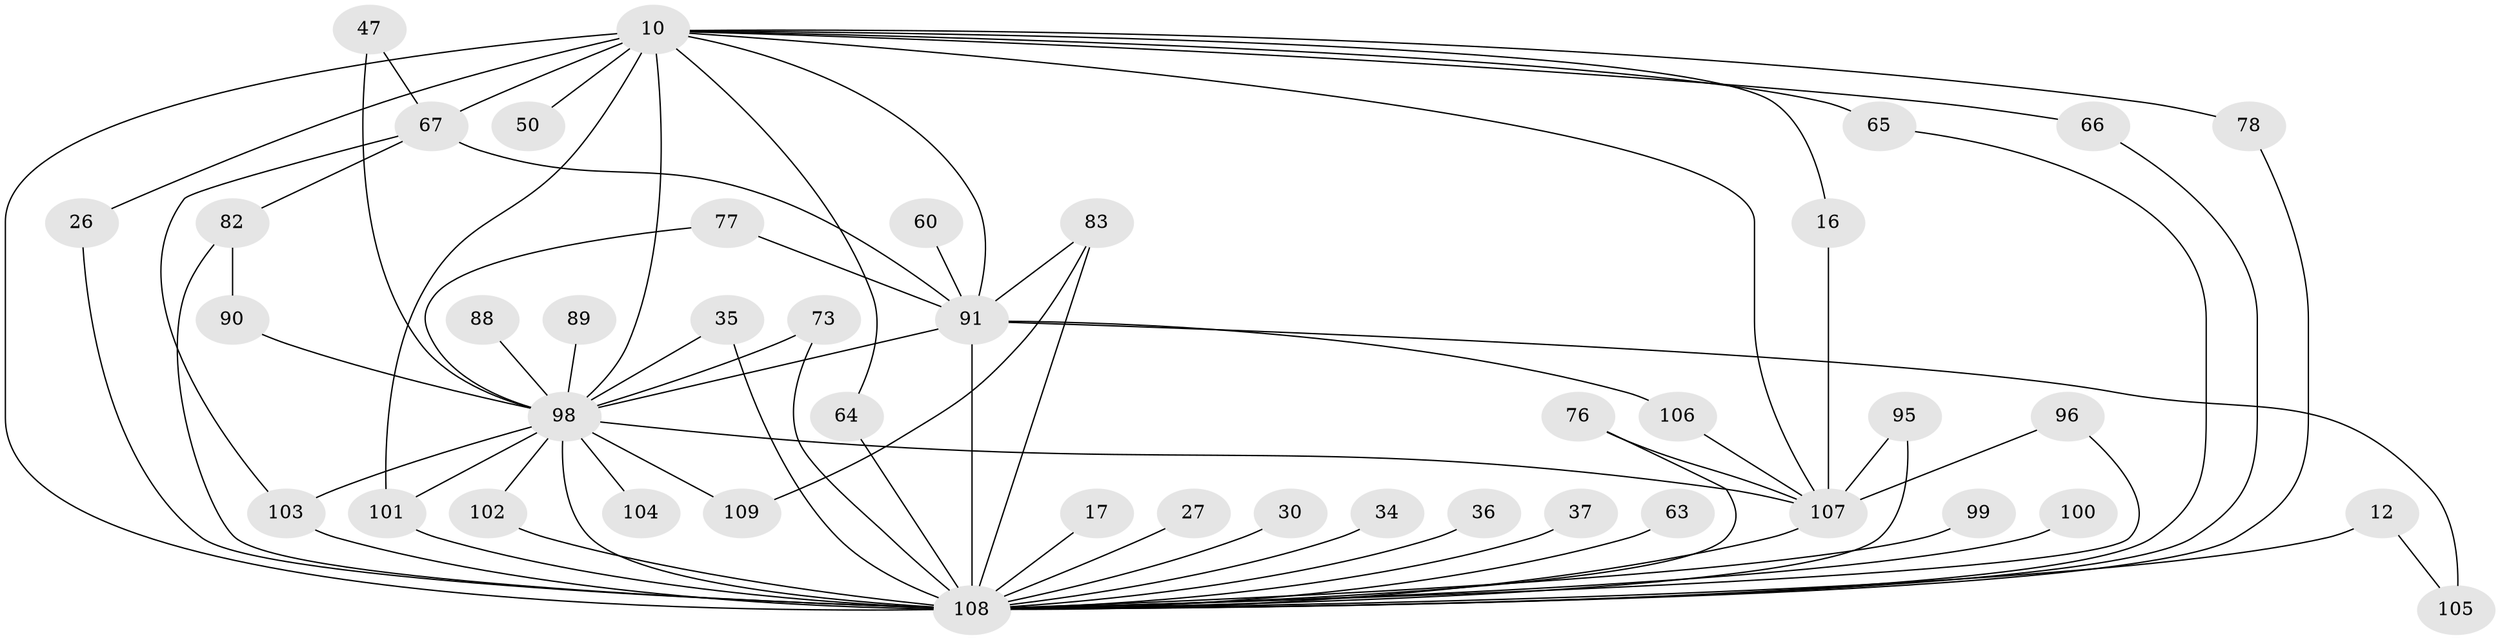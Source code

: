 // original degree distribution, {27: 0.009174311926605505, 18: 0.009174311926605505, 22: 0.01834862385321101, 29: 0.009174311926605505, 16: 0.009174311926605505, 12: 0.009174311926605505, 14: 0.009174311926605505, 26: 0.009174311926605505, 23: 0.009174311926605505, 4: 0.10091743119266056, 5: 0.03669724770642202, 6: 0.027522935779816515, 2: 0.5137614678899083, 3: 0.21100917431192662, 7: 0.01834862385321101}
// Generated by graph-tools (version 1.1) at 2025/46/03/04/25 21:46:20]
// undirected, 43 vertices, 72 edges
graph export_dot {
graph [start="1"]
  node [color=gray90,style=filled];
  10 [super="+3"];
  12;
  16;
  17;
  26;
  27;
  30;
  34;
  35;
  36;
  37;
  47;
  50;
  60;
  63;
  64;
  65 [super="+21"];
  66;
  67 [super="+24+53+13"];
  73;
  76;
  77;
  78;
  82 [super="+18+43"];
  83 [super="+54+56"];
  88;
  89;
  90;
  91 [super="+15+85+51+86"];
  95 [super="+80+28"];
  96;
  98 [super="+38+87+25+97"];
  99;
  100;
  101 [super="+94"];
  102 [super="+79"];
  103 [super="+75+81"];
  104;
  105 [super="+40"];
  106;
  107 [super="+61+68"];
  108 [super="+92+62+42+4"];
  109;
  10 -- 16;
  10 -- 26;
  10 -- 50 [weight=2];
  10 -- 64;
  10 -- 65 [weight=2];
  10 -- 78;
  10 -- 91 [weight=8];
  10 -- 66;
  10 -- 67 [weight=4];
  10 -- 107 [weight=6];
  10 -- 108 [weight=11];
  10 -- 98 [weight=4];
  10 -- 101;
  12 -- 105;
  12 -- 108 [weight=3];
  16 -- 107;
  17 -- 108 [weight=2];
  26 -- 108;
  27 -- 108;
  30 -- 108 [weight=2];
  34 -- 108 [weight=3];
  35 -- 108;
  35 -- 98;
  36 -- 108 [weight=2];
  37 -- 108;
  47 -- 67;
  47 -- 98;
  60 -- 91 [weight=2];
  63 -- 108 [weight=2];
  64 -- 108;
  65 -- 108;
  66 -- 108;
  67 -- 103;
  67 -- 82;
  67 -- 91;
  73 -- 98;
  73 -- 108;
  76 -- 107;
  76 -- 108;
  77 -- 91;
  77 -- 98;
  78 -- 108;
  82 -- 108 [weight=4];
  82 -- 90;
  83 -- 91;
  83 -- 108 [weight=4];
  83 -- 109;
  88 -- 98 [weight=2];
  89 -- 98;
  90 -- 98;
  91 -- 105 [weight=2];
  91 -- 106;
  91 -- 108 [weight=9];
  91 -- 98;
  95 -- 107;
  95 -- 108 [weight=4];
  96 -- 107;
  96 -- 108;
  98 -- 104 [weight=2];
  98 -- 107 [weight=5];
  98 -- 108 [weight=17];
  98 -- 109;
  98 -- 102;
  98 -- 101 [weight=3];
  98 -- 103;
  99 -- 108;
  100 -- 108 [weight=2];
  101 -- 108 [weight=3];
  102 -- 108 [weight=2];
  103 -- 108 [weight=2];
  106 -- 107;
  107 -- 108 [weight=11];
}

